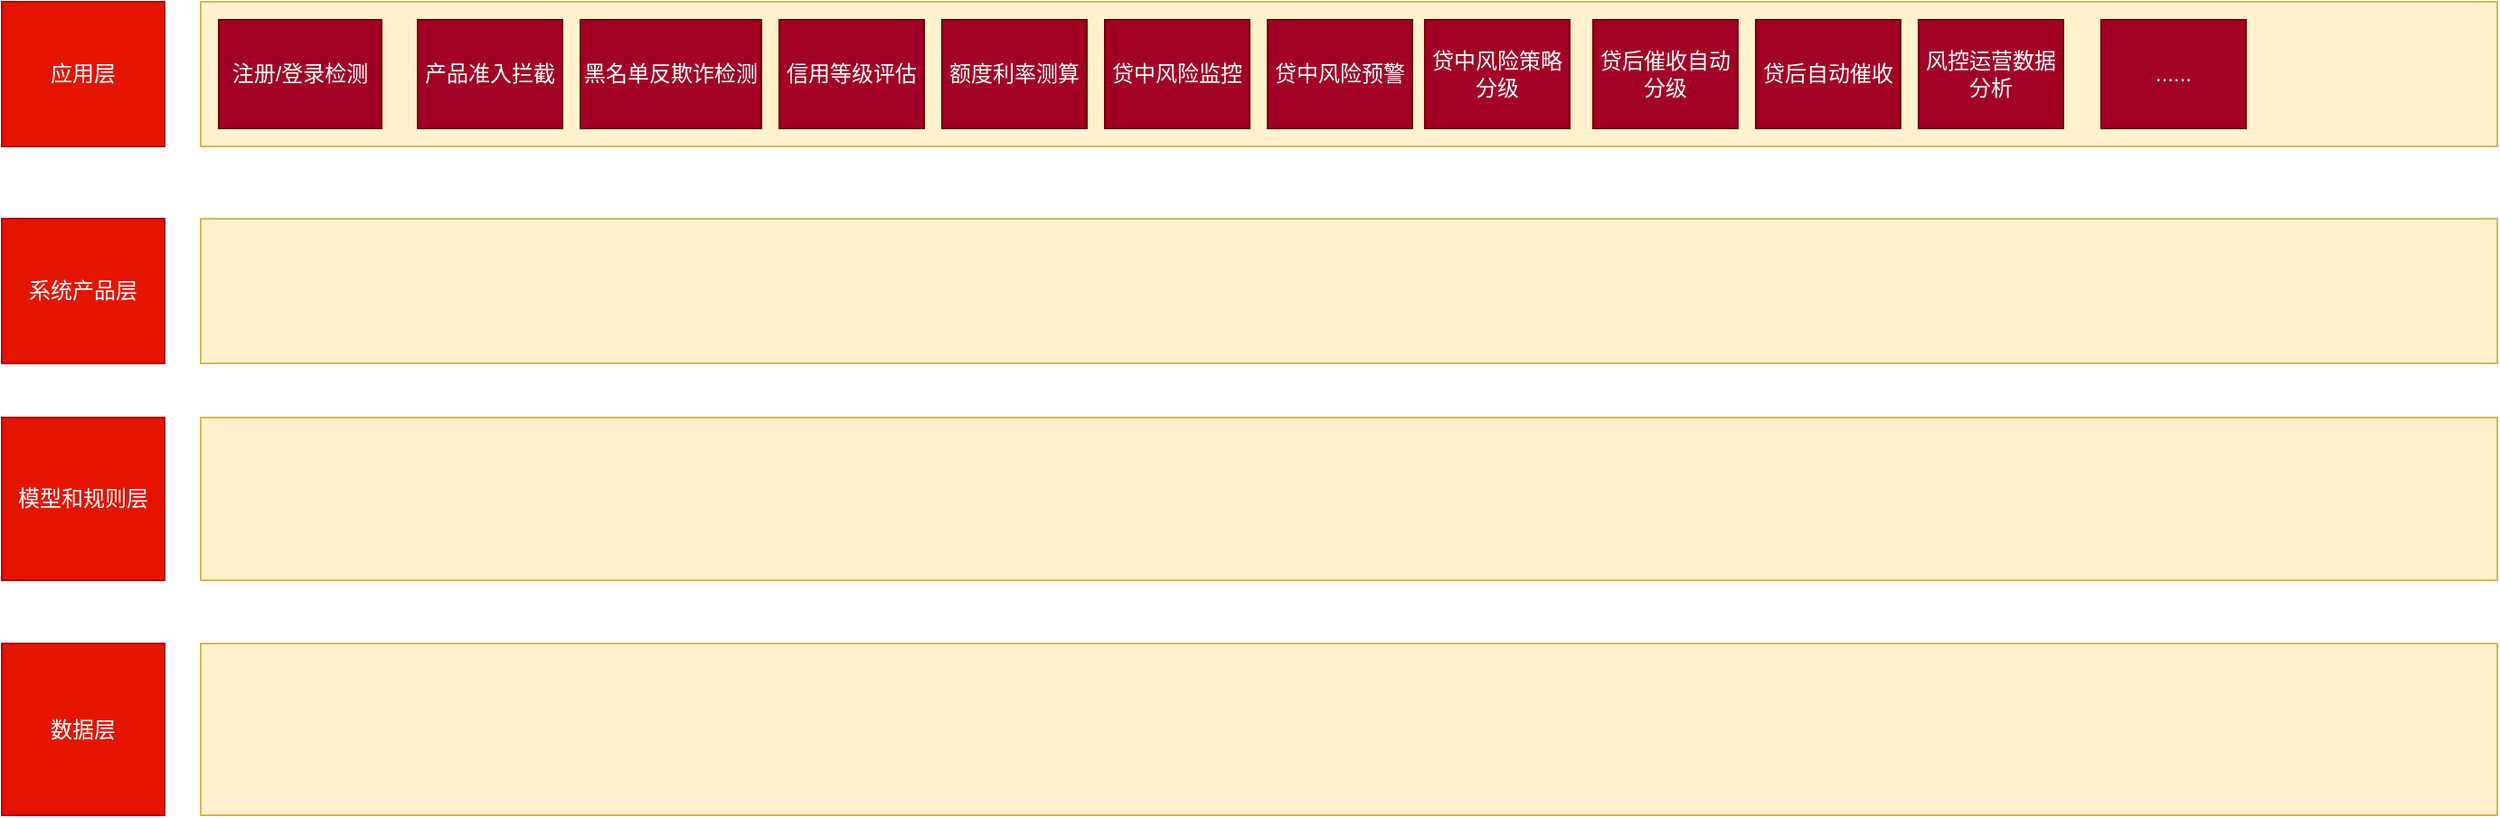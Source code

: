 <mxfile version="14.5.10" type="github">
  <diagram id="GITQYz9u3WgyWc7mHUox" name="第 1 页">
    <mxGraphModel dx="1422" dy="762" grid="1" gridSize="10" guides="1" tooltips="1" connect="1" arrows="1" fold="1" page="1" pageScale="1" pageWidth="827" pageHeight="1169" math="0" shadow="0">
      <root>
        <mxCell id="0" />
        <mxCell id="1" parent="0" />
        <mxCell id="rFHmUv4RQVUjvAQvnO2f-1" value="应用层" style="rounded=0;whiteSpace=wrap;html=1;fillColor=#e51400;strokeColor=#B20000;fontColor=#ffffff;" vertex="1" parent="1">
          <mxGeometry x="40" y="170" width="90" height="80" as="geometry" />
        </mxCell>
        <mxCell id="rFHmUv4RQVUjvAQvnO2f-2" value="系统产品层" style="rounded=0;whiteSpace=wrap;html=1;fillColor=#e51400;strokeColor=#B20000;fontColor=#ffffff;" vertex="1" parent="1">
          <mxGeometry x="40" y="290" width="90" height="80" as="geometry" />
        </mxCell>
        <mxCell id="rFHmUv4RQVUjvAQvnO2f-3" value="模型和规则层" style="rounded=0;whiteSpace=wrap;html=1;fillColor=#e51400;strokeColor=#B20000;fontColor=#ffffff;" vertex="1" parent="1">
          <mxGeometry x="40" y="400" width="90" height="90" as="geometry" />
        </mxCell>
        <mxCell id="rFHmUv4RQVUjvAQvnO2f-4" value="数据层" style="rounded=0;whiteSpace=wrap;html=1;fillColor=#e51400;strokeColor=#B20000;fontColor=#ffffff;" vertex="1" parent="1">
          <mxGeometry x="40" y="525" width="90" height="95" as="geometry" />
        </mxCell>
        <mxCell id="rFHmUv4RQVUjvAQvnO2f-5" value="" style="rounded=0;whiteSpace=wrap;html=1;fillColor=#fff2cc;strokeColor=#d6b656;" vertex="1" parent="1">
          <mxGeometry x="150" y="170" width="1270" height="80" as="geometry" />
        </mxCell>
        <mxCell id="rFHmUv4RQVUjvAQvnO2f-6" value="" style="rounded=0;whiteSpace=wrap;html=1;fillColor=#fff2cc;strokeColor=#d6b656;" vertex="1" parent="1">
          <mxGeometry x="150" y="290" width="1270" height="80" as="geometry" />
        </mxCell>
        <mxCell id="rFHmUv4RQVUjvAQvnO2f-7" value="" style="rounded=0;whiteSpace=wrap;html=1;fillColor=#fff2cc;strokeColor=#d6b656;" vertex="1" parent="1">
          <mxGeometry x="150" y="400" width="1270" height="90" as="geometry" />
        </mxCell>
        <mxCell id="rFHmUv4RQVUjvAQvnO2f-8" value="" style="rounded=0;whiteSpace=wrap;html=1;fillColor=#fff2cc;strokeColor=#d6b656;" vertex="1" parent="1">
          <mxGeometry x="150" y="525" width="1270" height="95" as="geometry" />
        </mxCell>
        <mxCell id="rFHmUv4RQVUjvAQvnO2f-9" value="注册/登录检测" style="rounded=0;whiteSpace=wrap;html=1;fillColor=#a20025;strokeColor=#6F0000;fontColor=#ffffff;" vertex="1" parent="1">
          <mxGeometry x="160" y="180" width="90" height="60" as="geometry" />
        </mxCell>
        <mxCell id="rFHmUv4RQVUjvAQvnO2f-10" value="产品准入拦截" style="rounded=0;whiteSpace=wrap;html=1;fillColor=#a20025;strokeColor=#6F0000;fontColor=#ffffff;" vertex="1" parent="1">
          <mxGeometry x="270" y="180" width="80" height="60" as="geometry" />
        </mxCell>
        <mxCell id="rFHmUv4RQVUjvAQvnO2f-11" value="黑名单反欺诈检测" style="rounded=0;whiteSpace=wrap;html=1;fillColor=#a20025;strokeColor=#6F0000;fontColor=#ffffff;" vertex="1" parent="1">
          <mxGeometry x="360" y="180" width="100" height="60" as="geometry" />
        </mxCell>
        <mxCell id="rFHmUv4RQVUjvAQvnO2f-12" value="信用等级评估" style="rounded=0;whiteSpace=wrap;html=1;fillColor=#a20025;strokeColor=#6F0000;fontColor=#ffffff;" vertex="1" parent="1">
          <mxGeometry x="470" y="180" width="80" height="60" as="geometry" />
        </mxCell>
        <mxCell id="rFHmUv4RQVUjvAQvnO2f-13" value="额度利率测算" style="rounded=0;whiteSpace=wrap;html=1;fillColor=#a20025;strokeColor=#6F0000;fontColor=#ffffff;" vertex="1" parent="1">
          <mxGeometry x="560" y="180" width="80" height="60" as="geometry" />
        </mxCell>
        <mxCell id="rFHmUv4RQVUjvAQvnO2f-14" value="贷中风险监控" style="rounded=0;whiteSpace=wrap;html=1;fillColor=#a20025;strokeColor=#6F0000;fontColor=#ffffff;" vertex="1" parent="1">
          <mxGeometry x="650" y="180" width="80" height="60" as="geometry" />
        </mxCell>
        <mxCell id="rFHmUv4RQVUjvAQvnO2f-15" value="贷中风险预警" style="rounded=0;whiteSpace=wrap;html=1;fillColor=#a20025;strokeColor=#6F0000;fontColor=#ffffff;" vertex="1" parent="1">
          <mxGeometry x="740" y="180" width="80" height="60" as="geometry" />
        </mxCell>
        <mxCell id="rFHmUv4RQVUjvAQvnO2f-16" value="贷中风险策略分级" style="rounded=0;whiteSpace=wrap;html=1;fillColor=#a20025;strokeColor=#6F0000;fontColor=#ffffff;" vertex="1" parent="1">
          <mxGeometry x="827" y="180" width="80" height="60" as="geometry" />
        </mxCell>
        <mxCell id="rFHmUv4RQVUjvAQvnO2f-17" value="贷后催收自动分级" style="rounded=0;whiteSpace=wrap;html=1;fillColor=#a20025;strokeColor=#6F0000;fontColor=#ffffff;" vertex="1" parent="1">
          <mxGeometry x="920" y="180" width="80" height="60" as="geometry" />
        </mxCell>
        <mxCell id="rFHmUv4RQVUjvAQvnO2f-18" value="贷后自动催收" style="rounded=0;whiteSpace=wrap;html=1;fillColor=#a20025;strokeColor=#6F0000;fontColor=#ffffff;" vertex="1" parent="1">
          <mxGeometry x="1010" y="180" width="80" height="60" as="geometry" />
        </mxCell>
        <mxCell id="rFHmUv4RQVUjvAQvnO2f-19" value="风控运营数据分析" style="rounded=0;whiteSpace=wrap;html=1;fillColor=#a20025;strokeColor=#6F0000;fontColor=#ffffff;" vertex="1" parent="1">
          <mxGeometry x="1100" y="180" width="80" height="60" as="geometry" />
        </mxCell>
        <mxCell id="rFHmUv4RQVUjvAQvnO2f-20" value="......" style="rounded=0;whiteSpace=wrap;html=1;fillColor=#a20025;strokeColor=#6F0000;fontColor=#ffffff;" vertex="1" parent="1">
          <mxGeometry x="1201" y="180" width="80" height="60" as="geometry" />
        </mxCell>
      </root>
    </mxGraphModel>
  </diagram>
</mxfile>
